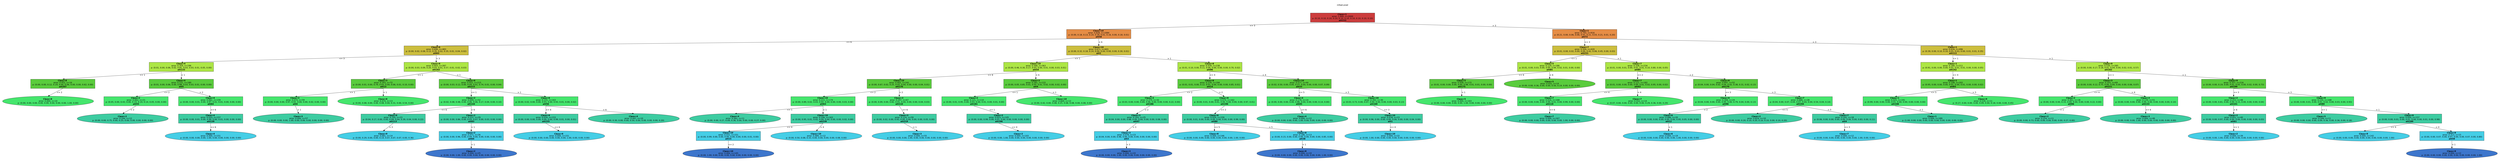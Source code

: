 digraph Tree {
splines=false;
graph [pad=".25", ranksep="0.5", nodesep="1"];
node [shape=rect, style="filled", color="black", fontname="helvetica",fillcolor="white"] ;
edge [fontname="helvetica"] ;
0 [label="mfeat-pixel", shape=plaintext];
0:s -> 1:n [style=invis];   
1 [label=<<b> Class=1 </b> <br/> error: 1.000, n=2000 <br/> p: (0.10, 0.10, 0.10, 0.10, 0.10, 0.10, 0.10, 0.10, 0.10, 0.10) <br/><b>att153</b>>, fillcolor="0.000 0.7 0.800", shape="rect"];
2 [label=<<b> Class=10 </b> <br/> error: 0.828, n=1084 <br/> p: (0.00, 0.18, 0.13, 0.14, 0.18, 0.01, 0.16, 0.00, 0.18, 0.01) <br/><b>att58</b>>, fillcolor="0.075 0.7 0.900", shape="rect"];
1:s -> 2:n [label="<= 3"] ;
3 [label=<<b> Class=6 </b> <br/> error: 0.690, n=483 <br/> p: (0.00, 0.02, 0.08, 0.12, 0.35, 0.02, 0.35, 0.01, 0.04, 0.02) <br/><b>att63</b>>, fillcolor="0.150 0.7 0.800", shape="rect"];
2:s -> 3:n [label="<= 6"] ;
4 [label=<<b> Class=4 </b> <br/> error: 0.354, n=196 <br/> p: (0.01, 0.00, 0.06, 0.02, 0.81, 0.03, 0.03, 0.01, 0.05, 0.00) <br/><b>att133</b>>, fillcolor="0.225 0.7 0.900", shape="rect"];
3:s -> 4:n [label="<= 3"] ;
5 [label=<<b> Class=8 </b> <br/> error: 0.452, n=16 <br/> p: (0.00, 0.00, 0.12, 0.19, 0.00, 0.06, 0.00, 0.00, 0.62, 0.00) <br/><b>att207</b>>, fillcolor="0.300 0.7 0.800", shape="rect"];
4:s -> 5:n [label="<= 1"] ;
6 [label=<<b> Class=8 </b> <br/> error: 0.000, n=10 <br/> p: (0.00, 0.00, 0.00, 0.00, 0.00, 0.00, 0.00, 0.00, 1.00, 0.00) >, fillcolor="0.375 0.7 0.900", shape="oval"];
5:s -> 6:n [label="<= 2"] ;
7 [label=<<b> Class=4 </b> <br/> error: 0.231, n=180 <br/> p: (0.01, 0.00, 0.06, 0.00, 0.88, 0.03, 0.03, 0.01, 0.00, 0.00) <br/><b>att5</b>>, fillcolor="0.300 0.7 0.800", shape="rect"];
4:s -> 7:n [label="> 1"] ;
8 [label=<<b> Class=2 </b> <br/> error: 0.662, n=21 <br/> p: (0.05, 0.00, 0.43, 0.00, 0.14, 0.19, 0.14, 0.05, 0.00, 0.00) <br/><b>att55</b>>, fillcolor="0.375 0.7 0.900", shape="rect"];
7:s -> 8:n [label="<= 2"] ;
9 [label=<<b> Class=2 </b> <br/> error: 0.244, n=12 <br/> p: (0.00, 0.00, 0.75, 0.00, 0.25, 0.00, 0.00, 0.00, 0.00, 0.00) >, fillcolor="0.450 0.7 0.800", shape="oval"];
8:s -> 9:n [label="> 2"] ;
10 [label=<<b> Class=4 </b> <br/> error: 0.062, n=159 <br/> p: (0.00, 0.00, 0.01, 0.00, 0.97, 0.01, 0.01, 0.00, 0.00, 0.00) <br/><b>att64</b>>, fillcolor="0.375 0.7 0.900", shape="rect"];
7:s -> 10:n [label="> 2"] ;
11 [label=<<b> Class=4 </b> <br/> error: 0.033, n=157 <br/> p: (0.00, 0.00, 0.01, 0.00, 0.99, 0.00, 0.01, 0.00, 0.00, 0.00) <br/><b>att139</b>>, fillcolor="0.450 0.7 0.800", shape="rect"];
10:s -> 11:n [label="<= 6"] ;
12 [label=<<b> Class=4 </b> <br/> error: 0.000, n=151 <br/> p: (0.00, 0.00, 0.00, 0.00, 1.00, 0.00, 0.00, 0.00, 0.00, 0.00) >, fillcolor="0.525 0.7 0.900", shape="oval"];
11:s -> 12:n [label="<= 6"] ;
13 [label=<<b> Class=6 </b> <br/> error: 0.603, n=287 <br/> p: (0.00, 0.03, 0.09, 0.20, 0.03, 0.01, 0.57, 0.01, 0.02, 0.03) <br/><b>att162</b>>, fillcolor="0.225 0.7 0.900", shape="rect"];
3:s -> 13:n [label="> 3"] ;
14 [label=<<b> Class=3 </b> <br/> error: 0.343, n=72 <br/> p: (0.00, 0.01, 0.00, 0.79, 0.03, 0.00, 0.06, 0.01, 0.10, 0.00) <br/><b>att13</b>>, fillcolor="0.300 0.7 0.800", shape="rect"];
13:s -> 14:n [label="<= 1"] ;
15 [label=<<b> Class=3 </b> <br/> error: 0.074, n=59 <br/> p: (0.00, 0.00, 0.00, 0.97, 0.02, 0.00, 0.00, 0.02, 0.00, 0.00) <br/><b>att4</b>>, fillcolor="0.375 0.7 0.900", shape="rect"];
14:s -> 15:n [label="<= 1"] ;
16 [label=<<b> Class=3 </b> <br/> error: 0.000, n=57 <br/> p: (0.00, 0.00, 0.00, 1.00, 0.00, 0.00, 0.00, 0.00, 0.00, 0.00) >, fillcolor="0.450 0.7 0.800", shape="oval"];
15:s -> 16:n [label="> 1"] ;
17 [label=<<b> Class=8 </b> <br/> error: 0.474, n=13 <br/> p: (0.00, 0.08, 0.00, 0.00, 0.08, 0.00, 0.31, 0.00, 0.54, 0.00) >, fillcolor="0.375 0.7 0.900", shape="oval"];
14:s -> 17:n [label="> 1"] ;
18 [label=<<b> Class=6 </b> <br/> error: 0.422, n=215 <br/> p: (0.00, 0.03, 0.12, 0.00, 0.04, 0.01, 0.74, 0.01, 0.00, 0.04) <br/><b>att215</b>>, fillcolor="0.300 0.7 0.800", shape="rect"];
13:s -> 18:n [label="> 1"] ;
19 [label=<<b> Class=2 </b> <br/> error: 0.699, n=52 <br/> p: (0.02, 0.08, 0.48, 0.00, 0.06, 0.06, 0.17, 0.04, 0.00, 0.10) <br/><b>att144</b>>, fillcolor="0.375 0.7 0.900", shape="rect"];
18:s -> 19:n [label="<= 1"] ;
20 [label=<<b> Class=6 </b> <br/> error: 0.705, n=23 <br/> p: (0.04, 0.17, 0.00, 0.00, 0.09, 0.04, 0.39, 0.04, 0.00, 0.22) <br/><b>att113</b>>, fillcolor="0.450 0.7 0.800", shape="rect"];
19:s -> 20:n [label="<= 6"] ;
21 [label=<<b> Class=9 </b> <br/> error: 0.681, n=14 <br/> p: (0.00, 0.29, 0.00, 0.00, 0.14, 0.07, 0.07, 0.07, 0.00, 0.36) >, fillcolor="0.525 0.7 0.900", shape="oval"];
20:s -> 21:n [label="> 3"] ;
22 [label=<<b> Class=2 </b> <br/> error: 0.237, n=29 <br/> p: (0.00, 0.00, 0.86, 0.00, 0.03, 0.07, 0.00, 0.03, 0.00, 0.00) <br/><b>att83</b>>, fillcolor="0.450 0.7 0.800", shape="rect"];
19:s -> 22:n [label="> 6"] ;
23 [label=<<b> Class=2 </b> <br/> error: 0.071, n=26 <br/> p: (0.00, 0.00, 0.96, 0.00, 0.04, 0.00, 0.00, 0.00, 0.00, 0.00) <br/><b>att64</b>>, fillcolor="0.525 0.7 0.900", shape="rect"];
22:s -> 23:n [label="> 1"] ;
24 [label=<<b> Class=2 </b> <br/> error: 0.000, n=25 <br/> p: (0.00, 0.00, 1.00, 0.00, 0.00, 0.00, 0.00, 0.00, 0.00, 0.00) >, fillcolor="0.600 0.7 0.800", shape="oval"];
23:s -> 24:n [label="> 1"] ;
25 [label=<<b> Class=6 </b> <br/> error: 0.155, n=163 <br/> p: (0.00, 0.02, 0.00, 0.00, 0.03, 0.00, 0.93, 0.01, 0.00, 0.02) <br/><b>att56</b>>, fillcolor="0.375 0.7 0.900", shape="rect"];
18:s -> 25:n [label="> 1"] ;
26 [label=<<b> Class=6 </b> <br/> error: 0.034, n=153 <br/> p: (0.00, 0.00, 0.00, 0.00, 0.00, 0.00, 0.99, 0.01, 0.00, 0.01) <br/><b>att155</b>>, fillcolor="0.450 0.7 0.800", shape="rect"];
25:s -> 26:n [label="<= 6"] ;
27 [label=<<b> Class=6 </b> <br/> error: 0.000, n=151 <br/> p: (0.00, 0.00, 0.00, 0.00, 0.00, 0.00, 1.00, 0.00, 0.00, 0.00) >, fillcolor="0.525 0.7 0.900", shape="oval"];
26:s -> 27:n [label="<= 6"] ;
28 [label=<<b> Class=4 </b> <br/> error: 0.447, n=10 <br/> p: (0.00, 0.30, 0.00, 0.00, 0.50, 0.00, 0.00, 0.00, 0.00, 0.20) >, fillcolor="0.450 0.7 0.800", shape="oval"];
25:s -> 28:n [label="> 6"] ;
29 [label=<<b> Class=10 </b> <br/> error: 0.671, n=601 <br/> p: (0.00, 0.32, 0.18, 0.14, 0.04, 0.00, 0.00, 0.00, 0.30, 0.01) <br/><b>att2</b>>, fillcolor="0.150 0.7 0.800", shape="rect"];
2:s -> 29:n [label="> 6"] ;
30 [label=<<b> Class=10 </b> <br/> error: 0.566, n=363 <br/> p: (0.00, 0.46, 0.30, 0.17, 0.03, 0.00, 0.01, 0.00, 0.03, 0.01) <br/><b>att54</b>>, fillcolor="0.225 0.7 0.900", shape="rect"];
29:s -> 30:n [label="<= 1"] ;
31 [label=<<b> Class=10 </b> <br/> error: 0.402, n=241 <br/> p: (0.00, 0.67, 0.02, 0.25, 0.02, 0.00, 0.00, 0.00, 0.04, 0.01) <br/><b>att170</b>>, fillcolor="0.300 0.7 0.800", shape="rect"];
30:s -> 31:n [label="<= 6"] ;
32 [label=<<b> Class=10 </b> <br/> error: 0.215, n=174 <br/> p: (0.00, 0.89, 0.02, 0.03, 0.02, 0.00, 0.00, 0.00, 0.03, 0.00) <br/><b>att63</b>>, fillcolor="0.375 0.7 0.900", shape="rect"];
31:s -> 32:n [label="<= 2"] ;
33 [label=<<b> Class=4 </b> <br/> error: 0.562, n=11 <br/> p: (0.00, 0.00, 0.27, 0.09, 0.36, 0.00, 0.00, 0.00, 0.27, 0.00) >, fillcolor="0.450 0.7 0.800", shape="oval"];
32:s -> 33:n [label="<= 1"] ;
34 [label=<<b> Class=10 </b> <br/> error: 0.106, n=163 <br/> p: (0.00, 0.95, 0.01, 0.02, 0.00, 0.00, 0.00, 0.00, 0.02, 0.00) <br/><b>att239</b>>, fillcolor="0.450 0.7 0.800", shape="rect"];
32:s -> 34:n [label="> 1"] ;
35 [label=<<b> Class=10 </b> <br/> error: 0.031, n=151 <br/> p: (0.00, 0.99, 0.00, 0.00, 0.00, 0.00, 0.00, 0.00, 0.01, 0.00) <br/><b>att15</b>>, fillcolor="0.525 0.7 0.900", shape="rect"];
34:s -> 35:n [label="<= 4"] ;
36 [label=<<b> Class=10 </b> <br/> error: 0.000, n=145 <br/> p: (0.00, 1.00, 0.00, 0.00, 0.00, 0.00, 0.00, 0.00, 0.00, 0.00) >, fillcolor="0.600 0.7 0.800", shape="oval"];
35:s -> 36:n [label="<= 2"] ;
37 [label=<<b> Class=10 </b> <br/> error: 0.489, n=12 <br/> p: (0.00, 0.50, 0.08, 0.33, 0.00, 0.00, 0.00, 0.00, 0.08, 0.00) >, fillcolor="0.525 0.7 0.900", shape="oval"];
34:s -> 37:n [label="> 4"] ;
38 [label=<<b> Class=3 </b> <br/> error: 0.297, n=67 <br/> p: (0.00, 0.09, 0.00, 0.82, 0.01, 0.00, 0.00, 0.00, 0.04, 0.03) <br/><b>att110</b>>, fillcolor="0.375 0.7 0.900", shape="rect"];
31:s -> 38:n [label="> 2"] ;
39 [label=<<b> Class=3 </b> <br/> error: 0.124, n=59 <br/> p: (0.00, 0.02, 0.00, 0.93, 0.00, 0.00, 0.00, 0.00, 0.05, 0.00) <br/><b>att219</b>>, fillcolor="0.450 0.7 0.800", shape="rect"];
38:s -> 39:n [label="<= 6"] ;
40 [label=<<b> Class=3 </b> <br/> error: 0.000, n=55 <br/> p: (0.00, 0.00, 0.00, 1.00, 0.00, 0.00, 0.00, 0.00, 0.00, 0.00) >, fillcolor="0.525 0.7 0.900", shape="oval"];
39:s -> 40:n [label="> 1"] ;
41 [label=<<b> Class=2 </b> <br/> error: 0.281, n=122 <br/> p: (0.00, 0.05, 0.85, 0.01, 0.05, 0.01, 0.02, 0.00, 0.02, 0.00) <br/><b>att4</b>>, fillcolor="0.300 0.7 0.800", shape="rect"];
30:s -> 41:n [label="> 6"] ;
42 [label=<<b> Class=2 </b> <br/> error: 0.121, n=110 <br/> p: (0.00, 0.01, 0.95, 0.00, 0.03, 0.00, 0.01, 0.00, 0.01, 0.00) <br/><b>att181</b>>, fillcolor="0.375 0.7 0.900", shape="rect"];
41:s -> 42:n [label="<= 1"] ;
43 [label=<<b> Class=2 </b> <br/> error: 0.023, n=105 <br/> p: (0.00, 0.00, 0.99, 0.00, 0.01, 0.00, 0.00, 0.00, 0.00, 0.00) <br/><b>att196</b>>, fillcolor="0.450 0.7 0.800", shape="rect"];
42:s -> 43:n [label="<= 1"] ;
44 [label=<<b> Class=2 </b> <br/> error: 0.000, n=103 <br/> p: (0.00, 0.00, 1.00, 0.00, 0.00, 0.00, 0.00, 0.00, 0.00, 0.00) >, fillcolor="0.525 0.7 0.900", shape="oval"];
43:s -> 44:n [label="<= 4"] ;
45 [label=<<b> Class=10 </b> <br/> error: 0.669, n=12 <br/> p: (0.00, 0.42, 0.00, 0.08, 0.25, 0.08, 0.08, 0.00, 0.08, 0.00) >, fillcolor="0.375 0.7 0.900", shape="oval"];
41:s -> 45:n [label="> 1"] ;
46 [label=<<b> Class=8 </b> <br/> error: 0.439, n=238 <br/> p: (0.01, 0.10, 0.00, 0.11, 0.06, 0.00, 0.00, 0.00, 0.70, 0.02) <br/><b>att96</b>>, fillcolor="0.225 0.7 0.900", shape="rect"];
29:s -> 46:n [label="> 1"] ;
47 [label=<<b> Class=8 </b> <br/> error: 0.239, n=194 <br/> p: (0.01, 0.01, 0.00, 0.12, 0.01, 0.00, 0.00, 0.00, 0.85, 0.01) <br/><b>att14</b>>, fillcolor="0.300 0.7 0.800", shape="rect"];
46:s -> 47:n [label="<= 4"] ;
48 [label=<<b> Class=3 </b> <br/> error: 0.379, n=32 <br/> p: (0.03, 0.00, 0.00, 0.69, 0.06, 0.00, 0.00, 0.00, 0.22, 0.00) <br/><b>att186</b>>, fillcolor="0.375 0.7 0.900", shape="rect"];
47:s -> 48:n [label="<= 2"] ;
49 [label=<<b> Class=3 </b> <br/> error: 0.193, n=25 <br/> p: (0.04, 0.00, 0.00, 0.88, 0.00, 0.00, 0.00, 0.00, 0.08, 0.00) <br/><b>att47</b>>, fillcolor="0.450 0.7 0.800", shape="rect"];
48:s -> 49:n [label="> 2"] ;
50 [label=<<b> Class=3 </b> <br/> error: 0.078, n=23 <br/> p: (0.04, 0.00, 0.00, 0.96, 0.00, 0.00, 0.00, 0.00, 0.00, 0.00) <br/><b>att3</b>>, fillcolor="0.525 0.7 0.900", shape="rect"];
49:s -> 50:n [label="> 3"] ;
51 [label=<<b> Class=3 </b> <br/> error: 0.000, n=22 <br/> p: (0.00, 0.00, 0.00, 1.00, 0.00, 0.00, 0.00, 0.00, 0.00, 0.00) >, fillcolor="0.600 0.7 0.800", shape="oval"];
50:s -> 51:n [label="> 3"] ;
52 [label=<<b> Class=8 </b> <br/> error: 0.074, n=162 <br/> p: (0.00, 0.01, 0.00, 0.01, 0.00, 0.00, 0.00, 0.00, 0.97, 0.01) <br/><b>att196</b>>, fillcolor="0.375 0.7 0.900", shape="rect"];
47:s -> 52:n [label="> 2"] ;
53 [label=<<b> Class=8 </b> <br/> error: 0.029, n=159 <br/> p: (0.00, 0.01, 0.00, 0.00, 0.00, 0.00, 0.00, 0.00, 0.99, 0.00) <br/><b>att80</b>>, fillcolor="0.450 0.7 0.800", shape="rect"];
52:s -> 53:n [label="<= 2"] ;
54 [label=<<b> Class=8 </b> <br/> error: 0.000, n=146 <br/> p: (0.00, 0.00, 0.00, 0.00, 0.00, 0.00, 0.00, 0.00, 1.00, 0.00) >, fillcolor="0.525 0.7 0.900", shape="oval"];
53:s -> 54:n [label="<= 5"] ;
55 [label=<<b> Class=8 </b> <br/> error: 0.186, n=13 <br/> p: (0.00, 0.15, 0.00, 0.00, 0.00, 0.00, 0.00, 0.00, 0.85, 0.00) <br/><b>att38</b>>, fillcolor="0.525 0.7 0.900", shape="rect"];
53:s -> 55:n [label="> 5"] ;
56 [label=<<b> Class=8 </b> <br/> error: 0.000, n=10 <br/> p: (0.00, 0.00, 0.00, 0.00, 0.00, 0.00, 0.00, 0.00, 1.00, 0.00) >, fillcolor="0.600 0.7 0.800", shape="oval"];
55:s -> 56:n [label="> 1"] ;
57 [label=<<b> Class=10 </b> <br/> error: 0.577, n=44 <br/> p: (0.02, 0.50, 0.00, 0.05, 0.27, 0.00, 0.00, 0.00, 0.07, 0.09) <br/><b>att33</b>>, fillcolor="0.300 0.7 0.800", shape="rect"];
46:s -> 57:n [label="> 4"] ;
58 [label=<<b> Class=4 </b> <br/> error: 0.178, n=14 <br/> p: (0.00, 0.00, 0.00, 0.00, 0.86, 0.00, 0.00, 0.00, 0.14, 0.00) <br/><b>att45</b>>, fillcolor="0.375 0.7 0.900", shape="rect"];
57:s -> 58:n [label="<= 5"] ;
59 [label=<<b> Class=4 </b> <br/> error: 0.000, n=12 <br/> p: (0.00, 0.00, 0.00, 0.00, 1.00, 0.00, 0.00, 0.00, 0.00, 0.00) >, fillcolor="0.450 0.7 0.800", shape="oval"];
58:s -> 59:n [label="<= 6"] ;
60 [label=<<b> Class=10 </b> <br/> error: 0.392, n=30 <br/> p: (0.03, 0.73, 0.00, 0.07, 0.00, 0.00, 0.00, 0.00, 0.03, 0.13) <br/><b>att169</b>>, fillcolor="0.375 0.7 0.900", shape="rect"];
57:s -> 60:n [label="> 5"] ;
61 [label=<<b> Class=10 </b> <br/> error: 0.078, n=23 <br/> p: (0.00, 0.96, 0.00, 0.00, 0.00, 0.00, 0.00, 0.00, 0.04, 0.00) <br/><b>att1</b>>, fillcolor="0.450 0.7 0.800", shape="rect"];
60:s -> 61:n [label="<= 3"] ;
62 [label=<<b> Class=10 </b> <br/> error: 0.000, n=22 <br/> p: (0.00, 1.00, 0.00, 0.00, 0.00, 0.00, 0.00, 0.00, 0.00, 0.00) >, fillcolor="0.525 0.7 0.900", shape="oval"];
61:s -> 62:n [label="<= 4"] ;
63 [label=<<b> Class=1 </b> <br/> error: 0.793, n=916 <br/> p: (0.21, 0.00, 0.06, 0.06, 0.01, 0.21, 0.03, 0.21, 0.01, 0.20) <br/><b>att72</b>>, fillcolor="0.075 0.7 0.900", shape="rect"];
1:s -> 63:n [label="> 3"] ;
64 [label=<<b> Class=7 </b> <br/> error: 0.504, n=420 <br/> p: (0.01, 0.00, 0.02, 0.00, 0.00, 0.42, 0.06, 0.45, 0.00, 0.03) <br/><b>att231</b>>, fillcolor="0.150 0.7 0.800", shape="rect"];
63:s -> 64:n [label="<= 3"] ;
65 [label=<<b> Class=5 </b> <br/> error: 0.129, n=186 <br/> p: (0.01, 0.00, 0.03, 0.00, 0.00, 0.94, 0.02, 0.01, 0.00, 0.00) <br/><b>att85</b>>, fillcolor="0.225 0.7 0.900", shape="rect"];
64:s -> 65:n [label="<= 1"] ;
66 [label=<<b> Class=5 </b> <br/> error: 0.058, n=172 <br/> p: (0.01, 0.00, 0.00, 0.00, 0.00, 0.98, 0.01, 0.01, 0.00, 0.00) <br/><b>att175</b>>, fillcolor="0.300 0.7 0.800", shape="rect"];
65:s -> 66:n [label="<= 6"] ;
67 [label=<<b> Class=5 </b> <br/> error: 0.000, n=163 <br/> p: (0.00, 0.00, 0.00, 0.00, 0.00, 1.00, 0.00, 0.00, 0.00, 0.00) >, fillcolor="0.375 0.7 0.900", shape="oval"];
66:s -> 67:n [label="> 1"] ;
68 [label=<<b> Class=5 </b> <br/> error: 0.431, n=14 <br/> p: (0.00, 0.00, 0.36, 0.00, 0.00, 0.50, 0.14, 0.00, 0.00, 0.00) >, fillcolor="0.300 0.7 0.800", shape="oval"];
65:s -> 68:n [label="> 6"] ;
69 [label=<<b> Class=7 </b> <br/> error: 0.338, n=234 <br/> p: (0.01, 0.00, 0.01, 0.00, 0.01, 0.01, 0.10, 0.80, 0.00, 0.05) <br/><b>att85</b>>, fillcolor="0.225 0.7 0.900", shape="rect"];
64:s -> 69:n [label="> 1"] ;
70 [label=<<b> Class=7 </b> <br/> error: 0.121, n=182 <br/> p: (0.01, 0.00, 0.00, 0.00, 0.00, 0.01, 0.02, 0.95, 0.00, 0.02) <br/><b>att43</b>>, fillcolor="0.300 0.7 0.800", shape="rect"];
69:s -> 70:n [label="<= 2"] ;
71 [label=<<b> Class=7 </b> <br/> error: 0.016, n=168 <br/> p: (0.00, 0.00, 0.00, 0.00, 0.00, 0.01, 0.00, 0.99, 0.00, 0.00) <br/><b>att119</b>>, fillcolor="0.375 0.7 0.900", shape="rect"];
70:s -> 71:n [label="<= 4"] ;
72 [label=<<b> Class=7 </b> <br/> error: 0.000, n=167 <br/> p: (0.00, 0.00, 0.00, 0.00, 0.00, 0.00, 0.00, 1.00, 0.00, 0.00) >, fillcolor="0.450 0.7 0.800", shape="oval"];
71:s -> 72:n [label="<= 6"] ;
73 [label=<<b> Class=7 </b> <br/> error: 0.552, n=14 <br/> p: (0.07, 0.00, 0.00, 0.00, 0.00, 0.00, 0.29, 0.36, 0.00, 0.29) >, fillcolor="0.375 0.7 0.900", shape="oval"];
70:s -> 73:n [label="> 4"] ;
74 [label=<<b> Class=6 </b> <br/> error: 0.697, n=52 <br/> p: (0.04, 0.00, 0.04, 0.02, 0.04, 0.02, 0.38, 0.31, 0.02, 0.13) <br/><b>att170</b>>, fillcolor="0.300 0.7 0.800", shape="rect"];
69:s -> 74:n [label="> 2"] ;
75 [label=<<b> Class=6 </b> <br/> error: 0.308, n=24 <br/> p: (0.04, 0.00, 0.00, 0.00, 0.00, 0.00, 0.79, 0.04, 0.00, 0.13) <br/><b>att96</b>>, fillcolor="0.375 0.7 0.900", shape="rect"];
74:s -> 75:n [label="<= 3"] ;
76 [label=<<b> Class=6 </b> <br/> error: 0.086, n=20 <br/> p: (0.00, 0.00, 0.00, 0.00, 0.00, 0.00, 0.95, 0.05, 0.00, 0.00) <br/><b>att12</b>>, fillcolor="0.450 0.7 0.800", shape="rect"];
75:s -> 76:n [label="> 2"] ;
77 [label=<<b> Class=6 </b> <br/> error: 0.000, n=19 <br/> p: (0.00, 0.00, 0.00, 0.00, 0.00, 0.00, 1.00, 0.00, 0.00, 0.00) >, fillcolor="0.525 0.7 0.900", shape="oval"];
76:s -> 77:n [label="> 1"] ;
78 [label=<<b> Class=7 </b> <br/> error: 0.688, n=28 <br/> p: (0.04, 0.00, 0.07, 0.04, 0.07, 0.04, 0.04, 0.54, 0.04, 0.14) <br/><b>att194</b>>, fillcolor="0.375 0.7 0.900", shape="rect"];
74:s -> 78:n [label="> 3"] ;
79 [label=<<b> Class=2 </b> <br/> error: 0.819, n=10 <br/> p: (0.00, 0.00, 0.20, 0.10, 0.20, 0.10, 0.10, 0.00, 0.10, 0.20) >, fillcolor="0.450 0.7 0.800", shape="oval"];
78:s -> 79:n [label="<= 5"] ;
80 [label=<<b> Class=7 </b> <br/> error: 0.242, n=18 <br/> p: (0.06, 0.00, 0.00, 0.00, 0.00, 0.00, 0.00, 0.83, 0.00, 0.11) <br/><b>att4</b>>, fillcolor="0.450 0.7 0.800", shape="rect"];
78:s -> 80:n [label="> 5"] ;
81 [label=<<b> Class=7 </b> <br/> error: 0.000, n=12 <br/> p: (0.00, 0.00, 0.00, 0.00, 0.00, 0.00, 0.00, 1.00, 0.00, 0.00) >, fillcolor="0.525 0.7 0.900", shape="oval"];
80:s -> 81:n [label="<= 3"] ;
82 [label=<<b> Class=1 </b> <br/> error: 0.634, n=496 <br/> p: (0.39, 0.00, 0.10, 0.10, 0.01, 0.03, 0.00, 0.01, 0.01, 0.35) <br/><b>att113</b>>, fillcolor="0.150 0.7 0.800", shape="rect"];
63:s -> 82:n [label="> 3"] ;
83 [label=<<b> Class=1 </b> <br/> error: 0.180, n=211 <br/> p: (0.91, 0.00, 0.00, 0.00, 0.01, 0.01, 0.01, 0.00, 0.00, 0.05) <br/><b>att142</b>>, fillcolor="0.225 0.7 0.900", shape="rect"];
82:s -> 83:n [label="<= 1"] ;
84 [label=<<b> Class=1 </b> <br/> error: 0.108, n=202 <br/> p: (0.95, 0.00, 0.00, 0.00, 0.01, 0.00, 0.01, 0.00, 0.00, 0.02) <br/><b>att83</b>>, fillcolor="0.300 0.7 0.800", shape="rect"];
83:s -> 84:n [label="<= 4"] ;
85 [label=<<b> Class=1 </b> <br/> error: 0.025, n=191 <br/> p: (0.99, 0.00, 0.00, 0.00, 0.01, 0.00, 0.00, 0.00, 0.00, 0.00) <br/><b>att108</b>>, fillcolor="0.375 0.7 0.900", shape="rect"];
84:s -> 85:n [label="<= 5"] ;
86 [label=<<b> Class=1 </b> <br/> error: 0.000, n=189 <br/> p: (1.00, 0.00, 0.00, 0.00, 0.00, 0.00, 0.00, 0.00, 0.00, 0.00) >, fillcolor="0.450 0.7 0.800", shape="oval"];
85:s -> 86:n [label="> 1"] ;
87 [label=<<b> Class=9 </b> <br/> error: 0.539, n=11 <br/> p: (0.27, 0.00, 0.00, 0.00, 0.09, 0.00, 0.18, 0.00, 0.00, 0.45) >, fillcolor="0.375 0.7 0.900", shape="oval"];
84:s -> 87:n [label="> 5"] ;
88 [label=<<b> Class=9 </b> <br/> error: 0.530, n=285 <br/> p: (0.00, 0.00, 0.17, 0.18, 0.01, 0.04, 0.00, 0.02, 0.01, 0.57) <br/><b>att162</b>>, fillcolor="0.225 0.7 0.900", shape="rect"];
82:s -> 88:n [label="> 1"] ;
89 [label=<<b> Class=3 </b> <br/> error: 0.355, n=69 <br/> p: (0.00, 0.00, 0.12, 0.75, 0.00, 0.00, 0.00, 0.00, 0.06, 0.07) <br/><b>att221</b>>, fillcolor="0.300 0.7 0.800", shape="rect"];
88:s -> 89:n [label="<= 1"] ;
90 [label=<<b> Class=2 </b> <br/> error: 0.461, n=18 <br/> p: (0.00, 0.00, 0.44, 0.33, 0.00, 0.00, 0.00, 0.00, 0.22, 0.00) <br/><b>att96</b>>, fillcolor="0.375 0.7 0.900", shape="rect"];
89:s -> 90:n [label="<= 4"] ;
91 [label=<<b> Class=2 </b> <br/> error: 0.254, n=11 <br/> p: (0.00, 0.00, 0.73, 0.00, 0.00, 0.00, 0.00, 0.00, 0.27, 0.00) >, fillcolor="0.450 0.7 0.800", shape="oval"];
90:s -> 91:n [label="> 1"] ;
92 [label=<<b> Class=3 </b> <br/> error: 0.139, n=51 <br/> p: (0.00, 0.00, 0.00, 0.90, 0.00, 0.00, 0.00, 0.00, 0.00, 0.10) <br/><b>att133</b>>, fillcolor="0.375 0.7 0.900", shape="rect"];
89:s -> 92:n [label="> 4"] ;
93 [label=<<b> Class=3 </b> <br/> error: 0.000, n=46 <br/> p: (0.00, 0.00, 0.00, 1.00, 0.00, 0.00, 0.00, 0.00, 0.00, 0.00) >, fillcolor="0.450 0.7 0.800", shape="oval"];
92:s -> 93:n [label="<= 6"] ;
94 [label=<<b> Class=9 </b> <br/> error: 0.357, n=216 <br/> p: (0.00, 0.00, 0.19, 0.00, 0.01, 0.05, 0.00, 0.02, 0.00, 0.73) <br/><b>att199</b>>, fillcolor="0.300 0.7 0.800", shape="rect"];
88:s -> 94:n [label="> 1"] ;
95 [label=<<b> Class=2 </b> <br/> error: 0.253, n=48 <br/> p: (0.00, 0.00, 0.81, 0.00, 0.00, 0.15, 0.00, 0.00, 0.00, 0.04) <br/><b>att101</b>>, fillcolor="0.375 0.7 0.900", shape="rect"];
94:s -> 95:n [label="<= 3"] ;
96 [label=<<b> Class=2 </b> <br/> error: 0.051, n=40 <br/> p: (0.00, 0.00, 0.97, 0.00, 0.00, 0.00, 0.00, 0.00, 0.00, 0.03) <br/><b>att61</b>>, fillcolor="0.450 0.7 0.800", shape="rect"];
95:s -> 96:n [label="> 6"] ;
97 [label=<<b> Class=2 </b> <br/> error: 0.000, n=39 <br/> p: (0.00, 0.00, 1.00, 0.00, 0.00, 0.00, 0.00, 0.00, 0.00, 0.00) >, fillcolor="0.525 0.7 0.900", shape="oval"];
96:s -> 97:n [label="<= 1"] ;
98 [label=<<b> Class=9 </b> <br/> error: 0.150, n=168 <br/> p: (0.00, 0.00, 0.01, 0.00, 0.01, 0.02, 0.00, 0.03, 0.00, 0.93) <br/><b>att80</b>>, fillcolor="0.375 0.7 0.900", shape="rect"];
94:s -> 98:n [label="> 3"] ;
99 [label=<<b> Class=5 </b> <br/> error: 0.549, n=11 <br/> p: (0.00, 0.00, 0.00, 0.00, 0.09, 0.36, 0.00, 0.36, 0.00, 0.18) >, fillcolor="0.450 0.7 0.800", shape="oval"];
98:s -> 99:n [label="<= 1"] ;
100 [label=<<b> Class=9 </b> <br/> error: 0.050, n=157 <br/> p: (0.00, 0.00, 0.01, 0.00, 0.01, 0.00, 0.00, 0.01, 0.00, 0.98) <br/><b>att189</b>>, fillcolor="0.450 0.7 0.800", shape="rect"];
98:s -> 100:n [label="> 1"] ;
101 [label=<<b> Class=9 </b> <br/> error: 0.000, n=142 <br/> p: (0.00, 0.00, 0.00, 0.00, 0.00, 0.00, 0.00, 0.00, 0.00, 1.00) >, fillcolor="0.525 0.7 0.900", shape="oval"];
100:s -> 101:n [label="<= 4"] ;
102 [label=<<b> Class=9 </b> <br/> error: 0.313, n=15 <br/> p: (0.00, 0.00, 0.07, 0.00, 0.07, 0.00, 0.00, 0.07, 0.00, 0.80) <br/><b>att59</b>>, fillcolor="0.525 0.7 0.900", shape="rect"];
100:s -> 102:n [label="> 4"] ;
103 [label=<<b> Class=9 </b> <br/> error: 0.000, n=12 <br/> p: (0.00, 0.00, 0.00, 0.00, 0.00, 0.00, 0.00, 0.00, 0.00, 1.00) >, fillcolor="0.600 0.7 0.800", shape="oval"];
102:s -> 103:n [label="> 1"] ;

}